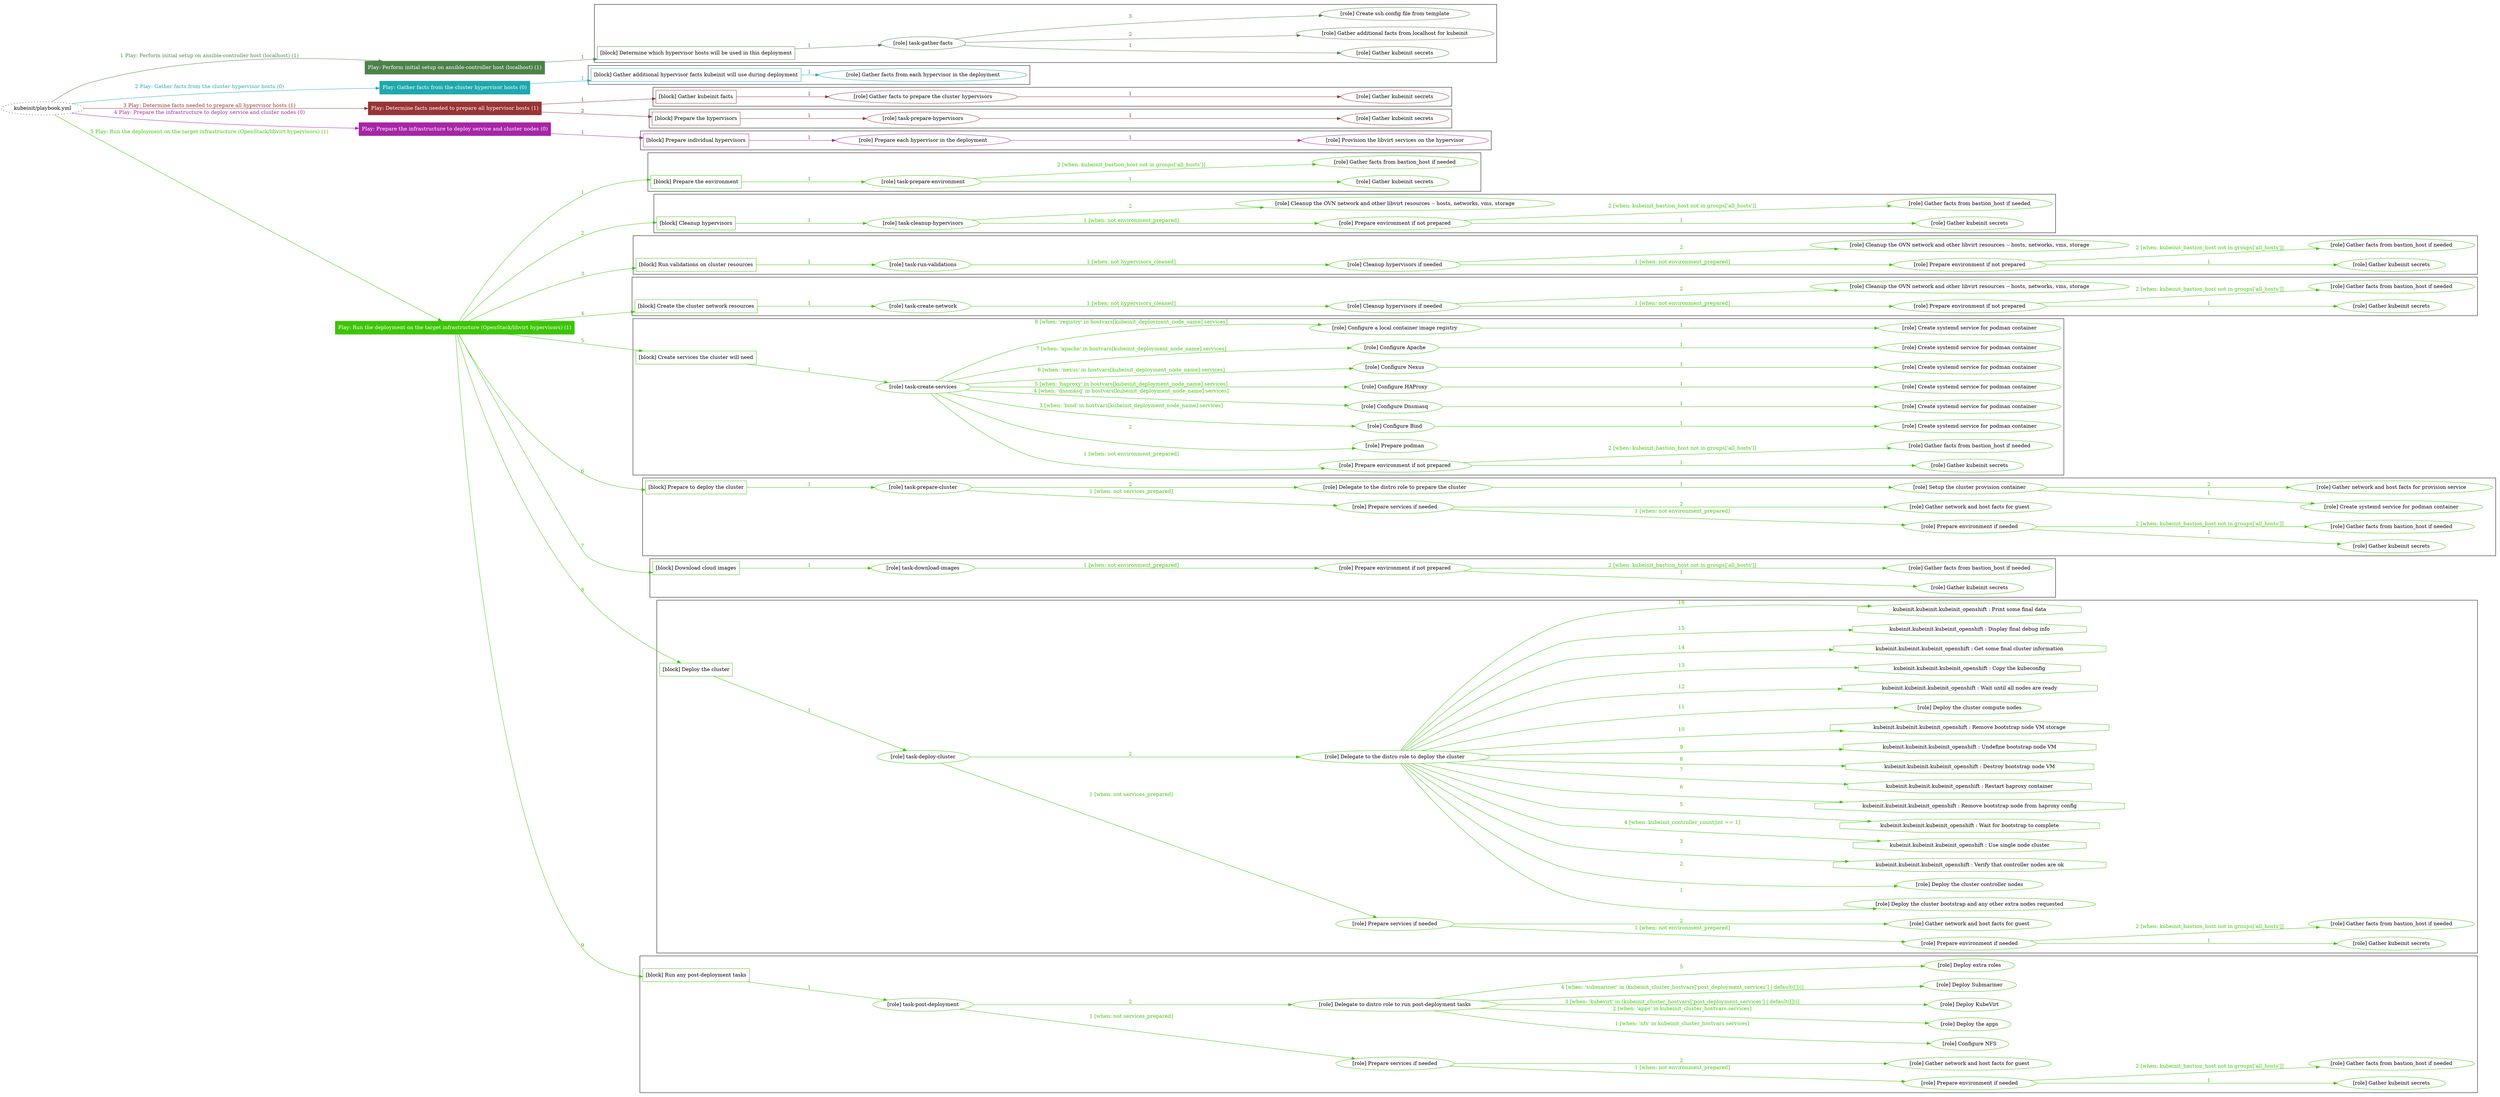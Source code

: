 digraph {
	graph [concentrate=true ordering=in rankdir=LR ratio=fill]
	edge [esep=5 sep=10]
	"kubeinit/playbook.yml" [URL="/home/runner/work/kubeinit/kubeinit/kubeinit/playbook.yml" id=playbook_d41b9215 style=dotted]
	"kubeinit/playbook.yml" -> play_ff776fb8 [label="1 Play: Perform initial setup on ansible-controller host (localhost) (1)" color="#4c8349" fontcolor="#4c8349" id=edge_play_ff776fb8 labeltooltip="1 Play: Perform initial setup on ansible-controller host (localhost) (1)" tooltip="1 Play: Perform initial setup on ansible-controller host (localhost) (1)"]
	subgraph "Play: Perform initial setup on ansible-controller host (localhost) (1)" {
		play_ff776fb8 [label="Play: Perform initial setup on ansible-controller host (localhost) (1)" URL="/home/runner/work/kubeinit/kubeinit/kubeinit/playbook.yml" color="#4c8349" fontcolor="#ffffff" id=play_ff776fb8 shape=box style=filled tooltip=localhost]
		play_ff776fb8 -> block_a5bb4c5a [label=1 color="#4c8349" fontcolor="#4c8349" id=edge_block_a5bb4c5a labeltooltip=1 tooltip=1]
		subgraph cluster_block_a5bb4c5a {
			block_a5bb4c5a [label="[block] Determine which hypervisor hosts will be used in this deployment" URL="/home/runner/work/kubeinit/kubeinit/kubeinit/playbook.yml" color="#4c8349" id=block_a5bb4c5a labeltooltip="Determine which hypervisor hosts will be used in this deployment" shape=box tooltip="Determine which hypervisor hosts will be used in this deployment"]
			block_a5bb4c5a -> role_2ca6c129 [label="1 " color="#4c8349" fontcolor="#4c8349" id=edge_role_2ca6c129 labeltooltip="1 " tooltip="1 "]
			subgraph "task-gather-facts" {
				role_2ca6c129 [label="[role] task-gather-facts" URL="/home/runner/work/kubeinit/kubeinit/kubeinit/playbook.yml" color="#4c8349" id=role_2ca6c129 tooltip="task-gather-facts"]
				role_2ca6c129 -> role_967cc15c [label="1 " color="#4c8349" fontcolor="#4c8349" id=edge_role_967cc15c labeltooltip="1 " tooltip="1 "]
				subgraph "Gather kubeinit secrets" {
					role_967cc15c [label="[role] Gather kubeinit secrets" URL="/home/runner/.ansible/collections/ansible_collections/kubeinit/kubeinit/roles/kubeinit_prepare/tasks/build_hypervisors_group.yml" color="#4c8349" id=role_967cc15c tooltip="Gather kubeinit secrets"]
				}
				role_2ca6c129 -> role_dbf51519 [label="2 " color="#4c8349" fontcolor="#4c8349" id=edge_role_dbf51519 labeltooltip="2 " tooltip="2 "]
				subgraph "Gather additional facts from localhost for kubeinit" {
					role_dbf51519 [label="[role] Gather additional facts from localhost for kubeinit" URL="/home/runner/.ansible/collections/ansible_collections/kubeinit/kubeinit/roles/kubeinit_prepare/tasks/build_hypervisors_group.yml" color="#4c8349" id=role_dbf51519 tooltip="Gather additional facts from localhost for kubeinit"]
				}
				role_2ca6c129 -> role_b4e5b4bf [label="3 " color="#4c8349" fontcolor="#4c8349" id=edge_role_b4e5b4bf labeltooltip="3 " tooltip="3 "]
				subgraph "Create ssh config file from template" {
					role_b4e5b4bf [label="[role] Create ssh config file from template" URL="/home/runner/.ansible/collections/ansible_collections/kubeinit/kubeinit/roles/kubeinit_prepare/tasks/build_hypervisors_group.yml" color="#4c8349" id=role_b4e5b4bf tooltip="Create ssh config file from template"]
				}
			}
		}
	}
	"kubeinit/playbook.yml" -> play_2dba291b [label="2 Play: Gather facts from the cluster hypervisor hosts (0)" color="#1ea9ae" fontcolor="#1ea9ae" id=edge_play_2dba291b labeltooltip="2 Play: Gather facts from the cluster hypervisor hosts (0)" tooltip="2 Play: Gather facts from the cluster hypervisor hosts (0)"]
	subgraph "Play: Gather facts from the cluster hypervisor hosts (0)" {
		play_2dba291b [label="Play: Gather facts from the cluster hypervisor hosts (0)" URL="/home/runner/work/kubeinit/kubeinit/kubeinit/playbook.yml" color="#1ea9ae" fontcolor="#ffffff" id=play_2dba291b shape=box style=filled tooltip="Play: Gather facts from the cluster hypervisor hosts (0)"]
		play_2dba291b -> block_2451216f [label=1 color="#1ea9ae" fontcolor="#1ea9ae" id=edge_block_2451216f labeltooltip=1 tooltip=1]
		subgraph cluster_block_2451216f {
			block_2451216f [label="[block] Gather additional hypervisor facts kubeinit will use during deployment" URL="/home/runner/work/kubeinit/kubeinit/kubeinit/playbook.yml" color="#1ea9ae" id=block_2451216f labeltooltip="Gather additional hypervisor facts kubeinit will use during deployment" shape=box tooltip="Gather additional hypervisor facts kubeinit will use during deployment"]
			block_2451216f -> role_7a369090 [label="1 " color="#1ea9ae" fontcolor="#1ea9ae" id=edge_role_7a369090 labeltooltip="1 " tooltip="1 "]
			subgraph "Gather facts from each hypervisor in the deployment" {
				role_7a369090 [label="[role] Gather facts from each hypervisor in the deployment" URL="/home/runner/work/kubeinit/kubeinit/kubeinit/playbook.yml" color="#1ea9ae" id=role_7a369090 tooltip="Gather facts from each hypervisor in the deployment"]
			}
		}
	}
	"kubeinit/playbook.yml" -> play_222edf38 [label="3 Play: Determine facts needed to prepare all hypervisor hosts (1)" color="#983436" fontcolor="#983436" id=edge_play_222edf38 labeltooltip="3 Play: Determine facts needed to prepare all hypervisor hosts (1)" tooltip="3 Play: Determine facts needed to prepare all hypervisor hosts (1)"]
	subgraph "Play: Determine facts needed to prepare all hypervisor hosts (1)" {
		play_222edf38 [label="Play: Determine facts needed to prepare all hypervisor hosts (1)" URL="/home/runner/work/kubeinit/kubeinit/kubeinit/playbook.yml" color="#983436" fontcolor="#ffffff" id=play_222edf38 shape=box style=filled tooltip=localhost]
		play_222edf38 -> block_8435e034 [label=1 color="#983436" fontcolor="#983436" id=edge_block_8435e034 labeltooltip=1 tooltip=1]
		subgraph cluster_block_8435e034 {
			block_8435e034 [label="[block] Gather kubeinit facts" URL="/home/runner/work/kubeinit/kubeinit/kubeinit/playbook.yml" color="#983436" id=block_8435e034 labeltooltip="Gather kubeinit facts" shape=box tooltip="Gather kubeinit facts"]
			block_8435e034 -> role_db23ae9e [label="1 " color="#983436" fontcolor="#983436" id=edge_role_db23ae9e labeltooltip="1 " tooltip="1 "]
			subgraph "Gather facts to prepare the cluster hypervisors" {
				role_db23ae9e [label="[role] Gather facts to prepare the cluster hypervisors" URL="/home/runner/work/kubeinit/kubeinit/kubeinit/playbook.yml" color="#983436" id=role_db23ae9e tooltip="Gather facts to prepare the cluster hypervisors"]
				role_db23ae9e -> role_526cc06d [label="1 " color="#983436" fontcolor="#983436" id=edge_role_526cc06d labeltooltip="1 " tooltip="1 "]
				subgraph "Gather kubeinit secrets" {
					role_526cc06d [label="[role] Gather kubeinit secrets" URL="/home/runner/.ansible/collections/ansible_collections/kubeinit/kubeinit/roles/kubeinit_prepare/tasks/gather_kubeinit_facts.yml" color="#983436" id=role_526cc06d tooltip="Gather kubeinit secrets"]
				}
			}
		}
		play_222edf38 -> block_082a890d [label=2 color="#983436" fontcolor="#983436" id=edge_block_082a890d labeltooltip=2 tooltip=2]
		subgraph cluster_block_082a890d {
			block_082a890d [label="[block] Prepare the hypervisors" URL="/home/runner/work/kubeinit/kubeinit/kubeinit/playbook.yml" color="#983436" id=block_082a890d labeltooltip="Prepare the hypervisors" shape=box tooltip="Prepare the hypervisors"]
			block_082a890d -> role_ece294cb [label="1 " color="#983436" fontcolor="#983436" id=edge_role_ece294cb labeltooltip="1 " tooltip="1 "]
			subgraph "task-prepare-hypervisors" {
				role_ece294cb [label="[role] task-prepare-hypervisors" URL="/home/runner/work/kubeinit/kubeinit/kubeinit/playbook.yml" color="#983436" id=role_ece294cb tooltip="task-prepare-hypervisors"]
				role_ece294cb -> role_fc1cf1bb [label="1 " color="#983436" fontcolor="#983436" id=edge_role_fc1cf1bb labeltooltip="1 " tooltip="1 "]
				subgraph "Gather kubeinit secrets" {
					role_fc1cf1bb [label="[role] Gather kubeinit secrets" URL="/home/runner/.ansible/collections/ansible_collections/kubeinit/kubeinit/roles/kubeinit_prepare/tasks/gather_kubeinit_facts.yml" color="#983436" id=role_fc1cf1bb tooltip="Gather kubeinit secrets"]
				}
			}
		}
	}
	"kubeinit/playbook.yml" -> play_ab454274 [label="4 Play: Prepare the infrastructure to deploy service and cluster nodes (0)" color="#a725a7" fontcolor="#a725a7" id=edge_play_ab454274 labeltooltip="4 Play: Prepare the infrastructure to deploy service and cluster nodes (0)" tooltip="4 Play: Prepare the infrastructure to deploy service and cluster nodes (0)"]
	subgraph "Play: Prepare the infrastructure to deploy service and cluster nodes (0)" {
		play_ab454274 [label="Play: Prepare the infrastructure to deploy service and cluster nodes (0)" URL="/home/runner/work/kubeinit/kubeinit/kubeinit/playbook.yml" color="#a725a7" fontcolor="#ffffff" id=play_ab454274 shape=box style=filled tooltip="Play: Prepare the infrastructure to deploy service and cluster nodes (0)"]
		play_ab454274 -> block_eeb359d3 [label=1 color="#a725a7" fontcolor="#a725a7" id=edge_block_eeb359d3 labeltooltip=1 tooltip=1]
		subgraph cluster_block_eeb359d3 {
			block_eeb359d3 [label="[block] Prepare individual hypervisors" URL="/home/runner/work/kubeinit/kubeinit/kubeinit/playbook.yml" color="#a725a7" id=block_eeb359d3 labeltooltip="Prepare individual hypervisors" shape=box tooltip="Prepare individual hypervisors"]
			block_eeb359d3 -> role_b55ca220 [label="1 " color="#a725a7" fontcolor="#a725a7" id=edge_role_b55ca220 labeltooltip="1 " tooltip="1 "]
			subgraph "Prepare each hypervisor in the deployment" {
				role_b55ca220 [label="[role] Prepare each hypervisor in the deployment" URL="/home/runner/work/kubeinit/kubeinit/kubeinit/playbook.yml" color="#a725a7" id=role_b55ca220 tooltip="Prepare each hypervisor in the deployment"]
				role_b55ca220 -> role_5e69b7d2 [label="1 " color="#a725a7" fontcolor="#a725a7" id=edge_role_5e69b7d2 labeltooltip="1 " tooltip="1 "]
				subgraph "Provision the libvirt services on the hypervisor" {
					role_5e69b7d2 [label="[role] Provision the libvirt services on the hypervisor" URL="/home/runner/.ansible/collections/ansible_collections/kubeinit/kubeinit/roles/kubeinit_prepare/tasks/prepare_hypervisor.yml" color="#a725a7" id=role_5e69b7d2 tooltip="Provision the libvirt services on the hypervisor"]
				}
			}
		}
	}
	"kubeinit/playbook.yml" -> play_8296b419 [label="5 Play: Run the deployment on the target infrastructure (OpenStack/libvirt hypervisors) (1)" color="#3cc507" fontcolor="#3cc507" id=edge_play_8296b419 labeltooltip="5 Play: Run the deployment on the target infrastructure (OpenStack/libvirt hypervisors) (1)" tooltip="5 Play: Run the deployment on the target infrastructure (OpenStack/libvirt hypervisors) (1)"]
	subgraph "Play: Run the deployment on the target infrastructure (OpenStack/libvirt hypervisors) (1)" {
		play_8296b419 [label="Play: Run the deployment on the target infrastructure (OpenStack/libvirt hypervisors) (1)" URL="/home/runner/work/kubeinit/kubeinit/kubeinit/playbook.yml" color="#3cc507" fontcolor="#ffffff" id=play_8296b419 shape=box style=filled tooltip=localhost]
		play_8296b419 -> block_47c4635b [label=1 color="#3cc507" fontcolor="#3cc507" id=edge_block_47c4635b labeltooltip=1 tooltip=1]
		subgraph cluster_block_47c4635b {
			block_47c4635b [label="[block] Prepare the environment" URL="/home/runner/work/kubeinit/kubeinit/kubeinit/playbook.yml" color="#3cc507" id=block_47c4635b labeltooltip="Prepare the environment" shape=box tooltip="Prepare the environment"]
			block_47c4635b -> role_c6ed3635 [label="1 " color="#3cc507" fontcolor="#3cc507" id=edge_role_c6ed3635 labeltooltip="1 " tooltip="1 "]
			subgraph "task-prepare-environment" {
				role_c6ed3635 [label="[role] task-prepare-environment" URL="/home/runner/work/kubeinit/kubeinit/kubeinit/playbook.yml" color="#3cc507" id=role_c6ed3635 tooltip="task-prepare-environment"]
				role_c6ed3635 -> role_f4bb2549 [label="1 " color="#3cc507" fontcolor="#3cc507" id=edge_role_f4bb2549 labeltooltip="1 " tooltip="1 "]
				subgraph "Gather kubeinit secrets" {
					role_f4bb2549 [label="[role] Gather kubeinit secrets" URL="/home/runner/.ansible/collections/ansible_collections/kubeinit/kubeinit/roles/kubeinit_prepare/tasks/gather_kubeinit_facts.yml" color="#3cc507" id=role_f4bb2549 tooltip="Gather kubeinit secrets"]
				}
				role_c6ed3635 -> role_d9dd96c0 [label="2 [when: kubeinit_bastion_host not in groups['all_hosts']]" color="#3cc507" fontcolor="#3cc507" id=edge_role_d9dd96c0 labeltooltip="2 [when: kubeinit_bastion_host not in groups['all_hosts']]" tooltip="2 [when: kubeinit_bastion_host not in groups['all_hosts']]"]
				subgraph "Gather facts from bastion_host if needed" {
					role_d9dd96c0 [label="[role] Gather facts from bastion_host if needed" URL="/home/runner/.ansible/collections/ansible_collections/kubeinit/kubeinit/roles/kubeinit_prepare/tasks/main.yml" color="#3cc507" id=role_d9dd96c0 tooltip="Gather facts from bastion_host if needed"]
				}
			}
		}
		play_8296b419 -> block_7483523e [label=2 color="#3cc507" fontcolor="#3cc507" id=edge_block_7483523e labeltooltip=2 tooltip=2]
		subgraph cluster_block_7483523e {
			block_7483523e [label="[block] Cleanup hypervisors" URL="/home/runner/work/kubeinit/kubeinit/kubeinit/playbook.yml" color="#3cc507" id=block_7483523e labeltooltip="Cleanup hypervisors" shape=box tooltip="Cleanup hypervisors"]
			block_7483523e -> role_8c0e8c55 [label="1 " color="#3cc507" fontcolor="#3cc507" id=edge_role_8c0e8c55 labeltooltip="1 " tooltip="1 "]
			subgraph "task-cleanup-hypervisors" {
				role_8c0e8c55 [label="[role] task-cleanup-hypervisors" URL="/home/runner/work/kubeinit/kubeinit/kubeinit/playbook.yml" color="#3cc507" id=role_8c0e8c55 tooltip="task-cleanup-hypervisors"]
				role_8c0e8c55 -> role_0fd330bd [label="1 [when: not environment_prepared]" color="#3cc507" fontcolor="#3cc507" id=edge_role_0fd330bd labeltooltip="1 [when: not environment_prepared]" tooltip="1 [when: not environment_prepared]"]
				subgraph "Prepare environment if not prepared" {
					role_0fd330bd [label="[role] Prepare environment if not prepared" URL="/home/runner/.ansible/collections/ansible_collections/kubeinit/kubeinit/roles/kubeinit_libvirt/tasks/cleanup_hypervisors.yml" color="#3cc507" id=role_0fd330bd tooltip="Prepare environment if not prepared"]
					role_0fd330bd -> role_40a2cd8f [label="1 " color="#3cc507" fontcolor="#3cc507" id=edge_role_40a2cd8f labeltooltip="1 " tooltip="1 "]
					subgraph "Gather kubeinit secrets" {
						role_40a2cd8f [label="[role] Gather kubeinit secrets" URL="/home/runner/.ansible/collections/ansible_collections/kubeinit/kubeinit/roles/kubeinit_prepare/tasks/gather_kubeinit_facts.yml" color="#3cc507" id=role_40a2cd8f tooltip="Gather kubeinit secrets"]
					}
					role_0fd330bd -> role_c102085e [label="2 [when: kubeinit_bastion_host not in groups['all_hosts']]" color="#3cc507" fontcolor="#3cc507" id=edge_role_c102085e labeltooltip="2 [when: kubeinit_bastion_host not in groups['all_hosts']]" tooltip="2 [when: kubeinit_bastion_host not in groups['all_hosts']]"]
					subgraph "Gather facts from bastion_host if needed" {
						role_c102085e [label="[role] Gather facts from bastion_host if needed" URL="/home/runner/.ansible/collections/ansible_collections/kubeinit/kubeinit/roles/kubeinit_prepare/tasks/main.yml" color="#3cc507" id=role_c102085e tooltip="Gather facts from bastion_host if needed"]
					}
				}
				role_8c0e8c55 -> role_b5240401 [label="2 " color="#3cc507" fontcolor="#3cc507" id=edge_role_b5240401 labeltooltip="2 " tooltip="2 "]
				subgraph "Cleanup the OVN network and other libvirt resources -- hosts, networks, vms, storage" {
					role_b5240401 [label="[role] Cleanup the OVN network and other libvirt resources -- hosts, networks, vms, storage" URL="/home/runner/.ansible/collections/ansible_collections/kubeinit/kubeinit/roles/kubeinit_libvirt/tasks/cleanup_hypervisors.yml" color="#3cc507" id=role_b5240401 tooltip="Cleanup the OVN network and other libvirt resources -- hosts, networks, vms, storage"]
				}
			}
		}
		play_8296b419 -> block_09eb6749 [label=3 color="#3cc507" fontcolor="#3cc507" id=edge_block_09eb6749 labeltooltip=3 tooltip=3]
		subgraph cluster_block_09eb6749 {
			block_09eb6749 [label="[block] Run validations on cluster resources" URL="/home/runner/work/kubeinit/kubeinit/kubeinit/playbook.yml" color="#3cc507" id=block_09eb6749 labeltooltip="Run validations on cluster resources" shape=box tooltip="Run validations on cluster resources"]
			block_09eb6749 -> role_2bb2b2c9 [label="1 " color="#3cc507" fontcolor="#3cc507" id=edge_role_2bb2b2c9 labeltooltip="1 " tooltip="1 "]
			subgraph "task-run-validations" {
				role_2bb2b2c9 [label="[role] task-run-validations" URL="/home/runner/work/kubeinit/kubeinit/kubeinit/playbook.yml" color="#3cc507" id=role_2bb2b2c9 tooltip="task-run-validations"]
				role_2bb2b2c9 -> role_d2d5b015 [label="1 [when: not hypervisors_cleaned]" color="#3cc507" fontcolor="#3cc507" id=edge_role_d2d5b015 labeltooltip="1 [when: not hypervisors_cleaned]" tooltip="1 [when: not hypervisors_cleaned]"]
				subgraph "Cleanup hypervisors if needed" {
					role_d2d5b015 [label="[role] Cleanup hypervisors if needed" URL="/home/runner/.ansible/collections/ansible_collections/kubeinit/kubeinit/roles/kubeinit_validations/tasks/main.yml" color="#3cc507" id=role_d2d5b015 tooltip="Cleanup hypervisors if needed"]
					role_d2d5b015 -> role_2ecb5ebf [label="1 [when: not environment_prepared]" color="#3cc507" fontcolor="#3cc507" id=edge_role_2ecb5ebf labeltooltip="1 [when: not environment_prepared]" tooltip="1 [when: not environment_prepared]"]
					subgraph "Prepare environment if not prepared" {
						role_2ecb5ebf [label="[role] Prepare environment if not prepared" URL="/home/runner/.ansible/collections/ansible_collections/kubeinit/kubeinit/roles/kubeinit_libvirt/tasks/cleanup_hypervisors.yml" color="#3cc507" id=role_2ecb5ebf tooltip="Prepare environment if not prepared"]
						role_2ecb5ebf -> role_27bdc432 [label="1 " color="#3cc507" fontcolor="#3cc507" id=edge_role_27bdc432 labeltooltip="1 " tooltip="1 "]
						subgraph "Gather kubeinit secrets" {
							role_27bdc432 [label="[role] Gather kubeinit secrets" URL="/home/runner/.ansible/collections/ansible_collections/kubeinit/kubeinit/roles/kubeinit_prepare/tasks/gather_kubeinit_facts.yml" color="#3cc507" id=role_27bdc432 tooltip="Gather kubeinit secrets"]
						}
						role_2ecb5ebf -> role_b32697ea [label="2 [when: kubeinit_bastion_host not in groups['all_hosts']]" color="#3cc507" fontcolor="#3cc507" id=edge_role_b32697ea labeltooltip="2 [when: kubeinit_bastion_host not in groups['all_hosts']]" tooltip="2 [when: kubeinit_bastion_host not in groups['all_hosts']]"]
						subgraph "Gather facts from bastion_host if needed" {
							role_b32697ea [label="[role] Gather facts from bastion_host if needed" URL="/home/runner/.ansible/collections/ansible_collections/kubeinit/kubeinit/roles/kubeinit_prepare/tasks/main.yml" color="#3cc507" id=role_b32697ea tooltip="Gather facts from bastion_host if needed"]
						}
					}
					role_d2d5b015 -> role_8fed0d0b [label="2 " color="#3cc507" fontcolor="#3cc507" id=edge_role_8fed0d0b labeltooltip="2 " tooltip="2 "]
					subgraph "Cleanup the OVN network and other libvirt resources -- hosts, networks, vms, storage" {
						role_8fed0d0b [label="[role] Cleanup the OVN network and other libvirt resources -- hosts, networks, vms, storage" URL="/home/runner/.ansible/collections/ansible_collections/kubeinit/kubeinit/roles/kubeinit_libvirt/tasks/cleanup_hypervisors.yml" color="#3cc507" id=role_8fed0d0b tooltip="Cleanup the OVN network and other libvirt resources -- hosts, networks, vms, storage"]
					}
				}
			}
		}
		play_8296b419 -> block_dce3cfe1 [label=4 color="#3cc507" fontcolor="#3cc507" id=edge_block_dce3cfe1 labeltooltip=4 tooltip=4]
		subgraph cluster_block_dce3cfe1 {
			block_dce3cfe1 [label="[block] Create the cluster network resources" URL="/home/runner/work/kubeinit/kubeinit/kubeinit/playbook.yml" color="#3cc507" id=block_dce3cfe1 labeltooltip="Create the cluster network resources" shape=box tooltip="Create the cluster network resources"]
			block_dce3cfe1 -> role_7106994d [label="1 " color="#3cc507" fontcolor="#3cc507" id=edge_role_7106994d labeltooltip="1 " tooltip="1 "]
			subgraph "task-create-network" {
				role_7106994d [label="[role] task-create-network" URL="/home/runner/work/kubeinit/kubeinit/kubeinit/playbook.yml" color="#3cc507" id=role_7106994d tooltip="task-create-network"]
				role_7106994d -> role_22d1b910 [label="1 [when: not hypervisors_cleaned]" color="#3cc507" fontcolor="#3cc507" id=edge_role_22d1b910 labeltooltip="1 [when: not hypervisors_cleaned]" tooltip="1 [when: not hypervisors_cleaned]"]
				subgraph "Cleanup hypervisors if needed" {
					role_22d1b910 [label="[role] Cleanup hypervisors if needed" URL="/home/runner/.ansible/collections/ansible_collections/kubeinit/kubeinit/roles/kubeinit_libvirt/tasks/create_network.yml" color="#3cc507" id=role_22d1b910 tooltip="Cleanup hypervisors if needed"]
					role_22d1b910 -> role_da1aa6c6 [label="1 [when: not environment_prepared]" color="#3cc507" fontcolor="#3cc507" id=edge_role_da1aa6c6 labeltooltip="1 [when: not environment_prepared]" tooltip="1 [when: not environment_prepared]"]
					subgraph "Prepare environment if not prepared" {
						role_da1aa6c6 [label="[role] Prepare environment if not prepared" URL="/home/runner/.ansible/collections/ansible_collections/kubeinit/kubeinit/roles/kubeinit_libvirt/tasks/cleanup_hypervisors.yml" color="#3cc507" id=role_da1aa6c6 tooltip="Prepare environment if not prepared"]
						role_da1aa6c6 -> role_75a2e2da [label="1 " color="#3cc507" fontcolor="#3cc507" id=edge_role_75a2e2da labeltooltip="1 " tooltip="1 "]
						subgraph "Gather kubeinit secrets" {
							role_75a2e2da [label="[role] Gather kubeinit secrets" URL="/home/runner/.ansible/collections/ansible_collections/kubeinit/kubeinit/roles/kubeinit_prepare/tasks/gather_kubeinit_facts.yml" color="#3cc507" id=role_75a2e2da tooltip="Gather kubeinit secrets"]
						}
						role_da1aa6c6 -> role_125d0179 [label="2 [when: kubeinit_bastion_host not in groups['all_hosts']]" color="#3cc507" fontcolor="#3cc507" id=edge_role_125d0179 labeltooltip="2 [when: kubeinit_bastion_host not in groups['all_hosts']]" tooltip="2 [when: kubeinit_bastion_host not in groups['all_hosts']]"]
						subgraph "Gather facts from bastion_host if needed" {
							role_125d0179 [label="[role] Gather facts from bastion_host if needed" URL="/home/runner/.ansible/collections/ansible_collections/kubeinit/kubeinit/roles/kubeinit_prepare/tasks/main.yml" color="#3cc507" id=role_125d0179 tooltip="Gather facts from bastion_host if needed"]
						}
					}
					role_22d1b910 -> role_16dd1c9f [label="2 " color="#3cc507" fontcolor="#3cc507" id=edge_role_16dd1c9f labeltooltip="2 " tooltip="2 "]
					subgraph "Cleanup the OVN network and other libvirt resources -- hosts, networks, vms, storage" {
						role_16dd1c9f [label="[role] Cleanup the OVN network and other libvirt resources -- hosts, networks, vms, storage" URL="/home/runner/.ansible/collections/ansible_collections/kubeinit/kubeinit/roles/kubeinit_libvirt/tasks/cleanup_hypervisors.yml" color="#3cc507" id=role_16dd1c9f tooltip="Cleanup the OVN network and other libvirt resources -- hosts, networks, vms, storage"]
					}
				}
			}
		}
		play_8296b419 -> block_f54cc02d [label=5 color="#3cc507" fontcolor="#3cc507" id=edge_block_f54cc02d labeltooltip=5 tooltip=5]
		subgraph cluster_block_f54cc02d {
			block_f54cc02d [label="[block] Create services the cluster will need" URL="/home/runner/work/kubeinit/kubeinit/kubeinit/playbook.yml" color="#3cc507" id=block_f54cc02d labeltooltip="Create services the cluster will need" shape=box tooltip="Create services the cluster will need"]
			block_f54cc02d -> role_fa207dc9 [label="1 " color="#3cc507" fontcolor="#3cc507" id=edge_role_fa207dc9 labeltooltip="1 " tooltip="1 "]
			subgraph "task-create-services" {
				role_fa207dc9 [label="[role] task-create-services" URL="/home/runner/work/kubeinit/kubeinit/kubeinit/playbook.yml" color="#3cc507" id=role_fa207dc9 tooltip="task-create-services"]
				role_fa207dc9 -> role_b1e0ddc3 [label="1 [when: not environment_prepared]" color="#3cc507" fontcolor="#3cc507" id=edge_role_b1e0ddc3 labeltooltip="1 [when: not environment_prepared]" tooltip="1 [when: not environment_prepared]"]
				subgraph "Prepare environment if not prepared" {
					role_b1e0ddc3 [label="[role] Prepare environment if not prepared" URL="/home/runner/.ansible/collections/ansible_collections/kubeinit/kubeinit/roles/kubeinit_services/tasks/main.yml" color="#3cc507" id=role_b1e0ddc3 tooltip="Prepare environment if not prepared"]
					role_b1e0ddc3 -> role_262ca8d0 [label="1 " color="#3cc507" fontcolor="#3cc507" id=edge_role_262ca8d0 labeltooltip="1 " tooltip="1 "]
					subgraph "Gather kubeinit secrets" {
						role_262ca8d0 [label="[role] Gather kubeinit secrets" URL="/home/runner/.ansible/collections/ansible_collections/kubeinit/kubeinit/roles/kubeinit_prepare/tasks/gather_kubeinit_facts.yml" color="#3cc507" id=role_262ca8d0 tooltip="Gather kubeinit secrets"]
					}
					role_b1e0ddc3 -> role_0978818b [label="2 [when: kubeinit_bastion_host not in groups['all_hosts']]" color="#3cc507" fontcolor="#3cc507" id=edge_role_0978818b labeltooltip="2 [when: kubeinit_bastion_host not in groups['all_hosts']]" tooltip="2 [when: kubeinit_bastion_host not in groups['all_hosts']]"]
					subgraph "Gather facts from bastion_host if needed" {
						role_0978818b [label="[role] Gather facts from bastion_host if needed" URL="/home/runner/.ansible/collections/ansible_collections/kubeinit/kubeinit/roles/kubeinit_prepare/tasks/main.yml" color="#3cc507" id=role_0978818b tooltip="Gather facts from bastion_host if needed"]
					}
				}
				role_fa207dc9 -> role_7479a98c [label="2 " color="#3cc507" fontcolor="#3cc507" id=edge_role_7479a98c labeltooltip="2 " tooltip="2 "]
				subgraph "Prepare podman" {
					role_7479a98c [label="[role] Prepare podman" URL="/home/runner/.ansible/collections/ansible_collections/kubeinit/kubeinit/roles/kubeinit_services/tasks/00_create_service_pod.yml" color="#3cc507" id=role_7479a98c tooltip="Prepare podman"]
				}
				role_fa207dc9 -> role_db2a5cda [label="3 [when: 'bind' in hostvars[kubeinit_deployment_node_name].services]" color="#3cc507" fontcolor="#3cc507" id=edge_role_db2a5cda labeltooltip="3 [when: 'bind' in hostvars[kubeinit_deployment_node_name].services]" tooltip="3 [when: 'bind' in hostvars[kubeinit_deployment_node_name].services]"]
				subgraph "Configure Bind" {
					role_db2a5cda [label="[role] Configure Bind" URL="/home/runner/.ansible/collections/ansible_collections/kubeinit/kubeinit/roles/kubeinit_services/tasks/start_services_containers.yml" color="#3cc507" id=role_db2a5cda tooltip="Configure Bind"]
					role_db2a5cda -> role_020496bc [label="1 " color="#3cc507" fontcolor="#3cc507" id=edge_role_020496bc labeltooltip="1 " tooltip="1 "]
					subgraph "Create systemd service for podman container" {
						role_020496bc [label="[role] Create systemd service for podman container" URL="/home/runner/.ansible/collections/ansible_collections/kubeinit/kubeinit/roles/kubeinit_bind/tasks/main.yml" color="#3cc507" id=role_020496bc tooltip="Create systemd service for podman container"]
					}
				}
				role_fa207dc9 -> role_628d0c0f [label="4 [when: 'dnsmasq' in hostvars[kubeinit_deployment_node_name].services]" color="#3cc507" fontcolor="#3cc507" id=edge_role_628d0c0f labeltooltip="4 [when: 'dnsmasq' in hostvars[kubeinit_deployment_node_name].services]" tooltip="4 [when: 'dnsmasq' in hostvars[kubeinit_deployment_node_name].services]"]
				subgraph "Configure Dnsmasq" {
					role_628d0c0f [label="[role] Configure Dnsmasq" URL="/home/runner/.ansible/collections/ansible_collections/kubeinit/kubeinit/roles/kubeinit_services/tasks/start_services_containers.yml" color="#3cc507" id=role_628d0c0f tooltip="Configure Dnsmasq"]
					role_628d0c0f -> role_3d0e555f [label="1 " color="#3cc507" fontcolor="#3cc507" id=edge_role_3d0e555f labeltooltip="1 " tooltip="1 "]
					subgraph "Create systemd service for podman container" {
						role_3d0e555f [label="[role] Create systemd service for podman container" URL="/home/runner/.ansible/collections/ansible_collections/kubeinit/kubeinit/roles/kubeinit_dnsmasq/tasks/main.yml" color="#3cc507" id=role_3d0e555f tooltip="Create systemd service for podman container"]
					}
				}
				role_fa207dc9 -> role_a1dac2cb [label="5 [when: 'haproxy' in hostvars[kubeinit_deployment_node_name].services]" color="#3cc507" fontcolor="#3cc507" id=edge_role_a1dac2cb labeltooltip="5 [when: 'haproxy' in hostvars[kubeinit_deployment_node_name].services]" tooltip="5 [when: 'haproxy' in hostvars[kubeinit_deployment_node_name].services]"]
				subgraph "Configure HAProxy" {
					role_a1dac2cb [label="[role] Configure HAProxy" URL="/home/runner/.ansible/collections/ansible_collections/kubeinit/kubeinit/roles/kubeinit_services/tasks/start_services_containers.yml" color="#3cc507" id=role_a1dac2cb tooltip="Configure HAProxy"]
					role_a1dac2cb -> role_27be1afc [label="1 " color="#3cc507" fontcolor="#3cc507" id=edge_role_27be1afc labeltooltip="1 " tooltip="1 "]
					subgraph "Create systemd service for podman container" {
						role_27be1afc [label="[role] Create systemd service for podman container" URL="/home/runner/.ansible/collections/ansible_collections/kubeinit/kubeinit/roles/kubeinit_haproxy/tasks/main.yml" color="#3cc507" id=role_27be1afc tooltip="Create systemd service for podman container"]
					}
				}
				role_fa207dc9 -> role_0bac67dd [label="6 [when: 'nexus' in hostvars[kubeinit_deployment_node_name].services]" color="#3cc507" fontcolor="#3cc507" id=edge_role_0bac67dd labeltooltip="6 [when: 'nexus' in hostvars[kubeinit_deployment_node_name].services]" tooltip="6 [when: 'nexus' in hostvars[kubeinit_deployment_node_name].services]"]
				subgraph "Configure Nexus" {
					role_0bac67dd [label="[role] Configure Nexus" URL="/home/runner/.ansible/collections/ansible_collections/kubeinit/kubeinit/roles/kubeinit_services/tasks/start_services_containers.yml" color="#3cc507" id=role_0bac67dd tooltip="Configure Nexus"]
					role_0bac67dd -> role_575cb526 [label="1 " color="#3cc507" fontcolor="#3cc507" id=edge_role_575cb526 labeltooltip="1 " tooltip="1 "]
					subgraph "Create systemd service for podman container" {
						role_575cb526 [label="[role] Create systemd service for podman container" URL="/home/runner/.ansible/collections/ansible_collections/kubeinit/kubeinit/roles/kubeinit_nexus/tasks/main.yml" color="#3cc507" id=role_575cb526 tooltip="Create systemd service for podman container"]
					}
				}
				role_fa207dc9 -> role_e7345e4c [label="7 [when: 'apache' in hostvars[kubeinit_deployment_node_name].services]" color="#3cc507" fontcolor="#3cc507" id=edge_role_e7345e4c labeltooltip="7 [when: 'apache' in hostvars[kubeinit_deployment_node_name].services]" tooltip="7 [when: 'apache' in hostvars[kubeinit_deployment_node_name].services]"]
				subgraph "Configure Apache" {
					role_e7345e4c [label="[role] Configure Apache" URL="/home/runner/.ansible/collections/ansible_collections/kubeinit/kubeinit/roles/kubeinit_services/tasks/start_services_containers.yml" color="#3cc507" id=role_e7345e4c tooltip="Configure Apache"]
					role_e7345e4c -> role_4f9c39f7 [label="1 " color="#3cc507" fontcolor="#3cc507" id=edge_role_4f9c39f7 labeltooltip="1 " tooltip="1 "]
					subgraph "Create systemd service for podman container" {
						role_4f9c39f7 [label="[role] Create systemd service for podman container" URL="/home/runner/.ansible/collections/ansible_collections/kubeinit/kubeinit/roles/kubeinit_apache/tasks/main.yml" color="#3cc507" id=role_4f9c39f7 tooltip="Create systemd service for podman container"]
					}
				}
				role_fa207dc9 -> role_7a205611 [label="8 [when: 'registry' in hostvars[kubeinit_deployment_node_name].services]" color="#3cc507" fontcolor="#3cc507" id=edge_role_7a205611 labeltooltip="8 [when: 'registry' in hostvars[kubeinit_deployment_node_name].services]" tooltip="8 [when: 'registry' in hostvars[kubeinit_deployment_node_name].services]"]
				subgraph "Configure a local container image registry" {
					role_7a205611 [label="[role] Configure a local container image registry" URL="/home/runner/.ansible/collections/ansible_collections/kubeinit/kubeinit/roles/kubeinit_services/tasks/start_services_containers.yml" color="#3cc507" id=role_7a205611 tooltip="Configure a local container image registry"]
					role_7a205611 -> role_1ea62975 [label="1 " color="#3cc507" fontcolor="#3cc507" id=edge_role_1ea62975 labeltooltip="1 " tooltip="1 "]
					subgraph "Create systemd service for podman container" {
						role_1ea62975 [label="[role] Create systemd service for podman container" URL="/home/runner/.ansible/collections/ansible_collections/kubeinit/kubeinit/roles/kubeinit_registry/tasks/main.yml" color="#3cc507" id=role_1ea62975 tooltip="Create systemd service for podman container"]
					}
				}
			}
		}
		play_8296b419 -> block_b45ff597 [label=6 color="#3cc507" fontcolor="#3cc507" id=edge_block_b45ff597 labeltooltip=6 tooltip=6]
		subgraph cluster_block_b45ff597 {
			block_b45ff597 [label="[block] Prepare to deploy the cluster" URL="/home/runner/work/kubeinit/kubeinit/kubeinit/playbook.yml" color="#3cc507" id=block_b45ff597 labeltooltip="Prepare to deploy the cluster" shape=box tooltip="Prepare to deploy the cluster"]
			block_b45ff597 -> role_1cda6a15 [label="1 " color="#3cc507" fontcolor="#3cc507" id=edge_role_1cda6a15 labeltooltip="1 " tooltip="1 "]
			subgraph "task-prepare-cluster" {
				role_1cda6a15 [label="[role] task-prepare-cluster" URL="/home/runner/work/kubeinit/kubeinit/kubeinit/playbook.yml" color="#3cc507" id=role_1cda6a15 tooltip="task-prepare-cluster"]
				role_1cda6a15 -> role_8790cfc0 [label="1 [when: not services_prepared]" color="#3cc507" fontcolor="#3cc507" id=edge_role_8790cfc0 labeltooltip="1 [when: not services_prepared]" tooltip="1 [when: not services_prepared]"]
				subgraph "Prepare services if needed" {
					role_8790cfc0 [label="[role] Prepare services if needed" URL="/home/runner/.ansible/collections/ansible_collections/kubeinit/kubeinit/roles/kubeinit_prepare/tasks/prepare_cluster.yml" color="#3cc507" id=role_8790cfc0 tooltip="Prepare services if needed"]
					role_8790cfc0 -> role_ce4e7868 [label="1 [when: not environment_prepared]" color="#3cc507" fontcolor="#3cc507" id=edge_role_ce4e7868 labeltooltip="1 [when: not environment_prepared]" tooltip="1 [when: not environment_prepared]"]
					subgraph "Prepare environment if needed" {
						role_ce4e7868 [label="[role] Prepare environment if needed" URL="/home/runner/.ansible/collections/ansible_collections/kubeinit/kubeinit/roles/kubeinit_services/tasks/prepare_services.yml" color="#3cc507" id=role_ce4e7868 tooltip="Prepare environment if needed"]
						role_ce4e7868 -> role_be545b73 [label="1 " color="#3cc507" fontcolor="#3cc507" id=edge_role_be545b73 labeltooltip="1 " tooltip="1 "]
						subgraph "Gather kubeinit secrets" {
							role_be545b73 [label="[role] Gather kubeinit secrets" URL="/home/runner/.ansible/collections/ansible_collections/kubeinit/kubeinit/roles/kubeinit_prepare/tasks/gather_kubeinit_facts.yml" color="#3cc507" id=role_be545b73 tooltip="Gather kubeinit secrets"]
						}
						role_ce4e7868 -> role_d2cd54c4 [label="2 [when: kubeinit_bastion_host not in groups['all_hosts']]" color="#3cc507" fontcolor="#3cc507" id=edge_role_d2cd54c4 labeltooltip="2 [when: kubeinit_bastion_host not in groups['all_hosts']]" tooltip="2 [when: kubeinit_bastion_host not in groups['all_hosts']]"]
						subgraph "Gather facts from bastion_host if needed" {
							role_d2cd54c4 [label="[role] Gather facts from bastion_host if needed" URL="/home/runner/.ansible/collections/ansible_collections/kubeinit/kubeinit/roles/kubeinit_prepare/tasks/main.yml" color="#3cc507" id=role_d2cd54c4 tooltip="Gather facts from bastion_host if needed"]
						}
					}
					role_8790cfc0 -> role_b537ed25 [label="2 " color="#3cc507" fontcolor="#3cc507" id=edge_role_b537ed25 labeltooltip="2 " tooltip="2 "]
					subgraph "Gather network and host facts for guest" {
						role_b537ed25 [label="[role] Gather network and host facts for guest" URL="/home/runner/.ansible/collections/ansible_collections/kubeinit/kubeinit/roles/kubeinit_services/tasks/prepare_services.yml" color="#3cc507" id=role_b537ed25 tooltip="Gather network and host facts for guest"]
					}
				}
				role_1cda6a15 -> role_0d51a868 [label="2 " color="#3cc507" fontcolor="#3cc507" id=edge_role_0d51a868 labeltooltip="2 " tooltip="2 "]
				subgraph "Delegate to the distro role to prepare the cluster" {
					role_0d51a868 [label="[role] Delegate to the distro role to prepare the cluster" URL="/home/runner/.ansible/collections/ansible_collections/kubeinit/kubeinit/roles/kubeinit_prepare/tasks/prepare_cluster.yml" color="#3cc507" id=role_0d51a868 tooltip="Delegate to the distro role to prepare the cluster"]
					role_0d51a868 -> role_2ab01953 [label="1 " color="#3cc507" fontcolor="#3cc507" id=edge_role_2ab01953 labeltooltip="1 " tooltip="1 "]
					subgraph "Setup the cluster provision container" {
						role_2ab01953 [label="[role] Setup the cluster provision container" URL="/home/runner/.ansible/collections/ansible_collections/kubeinit/kubeinit/roles/kubeinit_openshift/tasks/prepare_cluster.yml" color="#3cc507" id=role_2ab01953 tooltip="Setup the cluster provision container"]
						role_2ab01953 -> role_98451fa6 [label="1 " color="#3cc507" fontcolor="#3cc507" id=edge_role_98451fa6 labeltooltip="1 " tooltip="1 "]
						subgraph "Create systemd service for podman container" {
							role_98451fa6 [label="[role] Create systemd service for podman container" URL="/home/runner/.ansible/collections/ansible_collections/kubeinit/kubeinit/roles/kubeinit_services/tasks/create_provision_container.yml" color="#3cc507" id=role_98451fa6 tooltip="Create systemd service for podman container"]
						}
						role_2ab01953 -> role_24bdf137 [label="2 " color="#3cc507" fontcolor="#3cc507" id=edge_role_24bdf137 labeltooltip="2 " tooltip="2 "]
						subgraph "Gather network and host facts for provision service" {
							role_24bdf137 [label="[role] Gather network and host facts for provision service" URL="/home/runner/.ansible/collections/ansible_collections/kubeinit/kubeinit/roles/kubeinit_services/tasks/create_provision_container.yml" color="#3cc507" id=role_24bdf137 tooltip="Gather network and host facts for provision service"]
						}
					}
				}
			}
		}
		play_8296b419 -> block_4cebe34f [label=7 color="#3cc507" fontcolor="#3cc507" id=edge_block_4cebe34f labeltooltip=7 tooltip=7]
		subgraph cluster_block_4cebe34f {
			block_4cebe34f [label="[block] Download cloud images" URL="/home/runner/work/kubeinit/kubeinit/kubeinit/playbook.yml" color="#3cc507" id=block_4cebe34f labeltooltip="Download cloud images" shape=box tooltip="Download cloud images"]
			block_4cebe34f -> role_6dcc40d5 [label="1 " color="#3cc507" fontcolor="#3cc507" id=edge_role_6dcc40d5 labeltooltip="1 " tooltip="1 "]
			subgraph "task-download-images" {
				role_6dcc40d5 [label="[role] task-download-images" URL="/home/runner/work/kubeinit/kubeinit/kubeinit/playbook.yml" color="#3cc507" id=role_6dcc40d5 tooltip="task-download-images"]
				role_6dcc40d5 -> role_324f0084 [label="1 [when: not environment_prepared]" color="#3cc507" fontcolor="#3cc507" id=edge_role_324f0084 labeltooltip="1 [when: not environment_prepared]" tooltip="1 [when: not environment_prepared]"]
				subgraph "Prepare environment if not prepared" {
					role_324f0084 [label="[role] Prepare environment if not prepared" URL="/home/runner/.ansible/collections/ansible_collections/kubeinit/kubeinit/roles/kubeinit_libvirt/tasks/download_cloud_images.yml" color="#3cc507" id=role_324f0084 tooltip="Prepare environment if not prepared"]
					role_324f0084 -> role_6badf244 [label="1 " color="#3cc507" fontcolor="#3cc507" id=edge_role_6badf244 labeltooltip="1 " tooltip="1 "]
					subgraph "Gather kubeinit secrets" {
						role_6badf244 [label="[role] Gather kubeinit secrets" URL="/home/runner/.ansible/collections/ansible_collections/kubeinit/kubeinit/roles/kubeinit_prepare/tasks/gather_kubeinit_facts.yml" color="#3cc507" id=role_6badf244 tooltip="Gather kubeinit secrets"]
					}
					role_324f0084 -> role_9e6dd4c0 [label="2 [when: kubeinit_bastion_host not in groups['all_hosts']]" color="#3cc507" fontcolor="#3cc507" id=edge_role_9e6dd4c0 labeltooltip="2 [when: kubeinit_bastion_host not in groups['all_hosts']]" tooltip="2 [when: kubeinit_bastion_host not in groups['all_hosts']]"]
					subgraph "Gather facts from bastion_host if needed" {
						role_9e6dd4c0 [label="[role] Gather facts from bastion_host if needed" URL="/home/runner/.ansible/collections/ansible_collections/kubeinit/kubeinit/roles/kubeinit_prepare/tasks/main.yml" color="#3cc507" id=role_9e6dd4c0 tooltip="Gather facts from bastion_host if needed"]
					}
				}
			}
		}
		play_8296b419 -> block_3f658afa [label=8 color="#3cc507" fontcolor="#3cc507" id=edge_block_3f658afa labeltooltip=8 tooltip=8]
		subgraph cluster_block_3f658afa {
			block_3f658afa [label="[block] Deploy the cluster" URL="/home/runner/work/kubeinit/kubeinit/kubeinit/playbook.yml" color="#3cc507" id=block_3f658afa labeltooltip="Deploy the cluster" shape=box tooltip="Deploy the cluster"]
			block_3f658afa -> role_02522b48 [label="1 " color="#3cc507" fontcolor="#3cc507" id=edge_role_02522b48 labeltooltip="1 " tooltip="1 "]
			subgraph "task-deploy-cluster" {
				role_02522b48 [label="[role] task-deploy-cluster" URL="/home/runner/work/kubeinit/kubeinit/kubeinit/playbook.yml" color="#3cc507" id=role_02522b48 tooltip="task-deploy-cluster"]
				role_02522b48 -> role_591c0d2a [label="1 [when: not services_prepared]" color="#3cc507" fontcolor="#3cc507" id=edge_role_591c0d2a labeltooltip="1 [when: not services_prepared]" tooltip="1 [when: not services_prepared]"]
				subgraph "Prepare services if needed" {
					role_591c0d2a [label="[role] Prepare services if needed" URL="/home/runner/.ansible/collections/ansible_collections/kubeinit/kubeinit/roles/kubeinit_prepare/tasks/deploy_cluster.yml" color="#3cc507" id=role_591c0d2a tooltip="Prepare services if needed"]
					role_591c0d2a -> role_7d50ca4a [label="1 [when: not environment_prepared]" color="#3cc507" fontcolor="#3cc507" id=edge_role_7d50ca4a labeltooltip="1 [when: not environment_prepared]" tooltip="1 [when: not environment_prepared]"]
					subgraph "Prepare environment if needed" {
						role_7d50ca4a [label="[role] Prepare environment if needed" URL="/home/runner/.ansible/collections/ansible_collections/kubeinit/kubeinit/roles/kubeinit_services/tasks/prepare_services.yml" color="#3cc507" id=role_7d50ca4a tooltip="Prepare environment if needed"]
						role_7d50ca4a -> role_ae47442a [label="1 " color="#3cc507" fontcolor="#3cc507" id=edge_role_ae47442a labeltooltip="1 " tooltip="1 "]
						subgraph "Gather kubeinit secrets" {
							role_ae47442a [label="[role] Gather kubeinit secrets" URL="/home/runner/.ansible/collections/ansible_collections/kubeinit/kubeinit/roles/kubeinit_prepare/tasks/gather_kubeinit_facts.yml" color="#3cc507" id=role_ae47442a tooltip="Gather kubeinit secrets"]
						}
						role_7d50ca4a -> role_ca22cf04 [label="2 [when: kubeinit_bastion_host not in groups['all_hosts']]" color="#3cc507" fontcolor="#3cc507" id=edge_role_ca22cf04 labeltooltip="2 [when: kubeinit_bastion_host not in groups['all_hosts']]" tooltip="2 [when: kubeinit_bastion_host not in groups['all_hosts']]"]
						subgraph "Gather facts from bastion_host if needed" {
							role_ca22cf04 [label="[role] Gather facts from bastion_host if needed" URL="/home/runner/.ansible/collections/ansible_collections/kubeinit/kubeinit/roles/kubeinit_prepare/tasks/main.yml" color="#3cc507" id=role_ca22cf04 tooltip="Gather facts from bastion_host if needed"]
						}
					}
					role_591c0d2a -> role_6794ea4f [label="2 " color="#3cc507" fontcolor="#3cc507" id=edge_role_6794ea4f labeltooltip="2 " tooltip="2 "]
					subgraph "Gather network and host facts for guest" {
						role_6794ea4f [label="[role] Gather network and host facts for guest" URL="/home/runner/.ansible/collections/ansible_collections/kubeinit/kubeinit/roles/kubeinit_services/tasks/prepare_services.yml" color="#3cc507" id=role_6794ea4f tooltip="Gather network and host facts for guest"]
					}
				}
				role_02522b48 -> role_393df604 [label="2 " color="#3cc507" fontcolor="#3cc507" id=edge_role_393df604 labeltooltip="2 " tooltip="2 "]
				subgraph "Delegate to the distro role to deploy the cluster" {
					role_393df604 [label="[role] Delegate to the distro role to deploy the cluster" URL="/home/runner/.ansible/collections/ansible_collections/kubeinit/kubeinit/roles/kubeinit_prepare/tasks/deploy_cluster.yml" color="#3cc507" id=role_393df604 tooltip="Delegate to the distro role to deploy the cluster"]
					role_393df604 -> role_aed36857 [label="1 " color="#3cc507" fontcolor="#3cc507" id=edge_role_aed36857 labeltooltip="1 " tooltip="1 "]
					subgraph "Deploy the cluster bootstrap and any other extra nodes requested" {
						role_aed36857 [label="[role] Deploy the cluster bootstrap and any other extra nodes requested" URL="/home/runner/.ansible/collections/ansible_collections/kubeinit/kubeinit/roles/kubeinit_openshift/tasks/main.yml" color="#3cc507" id=role_aed36857 tooltip="Deploy the cluster bootstrap and any other extra nodes requested"]
					}
					role_393df604 -> role_9fb5e4f2 [label="2 " color="#3cc507" fontcolor="#3cc507" id=edge_role_9fb5e4f2 labeltooltip="2 " tooltip="2 "]
					subgraph "Deploy the cluster controller nodes" {
						role_9fb5e4f2 [label="[role] Deploy the cluster controller nodes" URL="/home/runner/.ansible/collections/ansible_collections/kubeinit/kubeinit/roles/kubeinit_openshift/tasks/main.yml" color="#3cc507" id=role_9fb5e4f2 tooltip="Deploy the cluster controller nodes"]
					}
					task_24c0f660 [label="kubeinit.kubeinit.kubeinit_openshift : Verify that controller nodes are ok" URL="/home/runner/.ansible/collections/ansible_collections/kubeinit/kubeinit/roles/kubeinit_openshift/tasks/main.yml" color="#3cc507" id=task_24c0f660 shape=octagon tooltip="kubeinit.kubeinit.kubeinit_openshift : Verify that controller nodes are ok"]
					role_393df604 -> task_24c0f660 [label="3 " color="#3cc507" fontcolor="#3cc507" id=edge_task_24c0f660 labeltooltip="3 " tooltip="3 "]
					task_7acd6df8 [label="kubeinit.kubeinit.kubeinit_openshift : Use single node cluster" URL="/home/runner/.ansible/collections/ansible_collections/kubeinit/kubeinit/roles/kubeinit_openshift/tasks/main.yml" color="#3cc507" id=task_7acd6df8 shape=octagon tooltip="kubeinit.kubeinit.kubeinit_openshift : Use single node cluster"]
					role_393df604 -> task_7acd6df8 [label="4 [when: kubeinit_controller_count|int == 1]" color="#3cc507" fontcolor="#3cc507" id=edge_task_7acd6df8 labeltooltip="4 [when: kubeinit_controller_count|int == 1]" tooltip="4 [when: kubeinit_controller_count|int == 1]"]
					task_284d3a5e [label="kubeinit.kubeinit.kubeinit_openshift : Wait for bootstrap to complete" URL="/home/runner/.ansible/collections/ansible_collections/kubeinit/kubeinit/roles/kubeinit_openshift/tasks/main.yml" color="#3cc507" id=task_284d3a5e shape=octagon tooltip="kubeinit.kubeinit.kubeinit_openshift : Wait for bootstrap to complete"]
					role_393df604 -> task_284d3a5e [label="5 " color="#3cc507" fontcolor="#3cc507" id=edge_task_284d3a5e labeltooltip="5 " tooltip="5 "]
					task_17907733 [label="kubeinit.kubeinit.kubeinit_openshift : Remove bootstrap node from haproxy config" URL="/home/runner/.ansible/collections/ansible_collections/kubeinit/kubeinit/roles/kubeinit_openshift/tasks/main.yml" color="#3cc507" id=task_17907733 shape=octagon tooltip="kubeinit.kubeinit.kubeinit_openshift : Remove bootstrap node from haproxy config"]
					role_393df604 -> task_17907733 [label="6 " color="#3cc507" fontcolor="#3cc507" id=edge_task_17907733 labeltooltip="6 " tooltip="6 "]
					task_5e1f186d [label="kubeinit.kubeinit.kubeinit_openshift : Restart haproxy container" URL="/home/runner/.ansible/collections/ansible_collections/kubeinit/kubeinit/roles/kubeinit_openshift/tasks/main.yml" color="#3cc507" id=task_5e1f186d shape=octagon tooltip="kubeinit.kubeinit.kubeinit_openshift : Restart haproxy container"]
					role_393df604 -> task_5e1f186d [label="7 " color="#3cc507" fontcolor="#3cc507" id=edge_task_5e1f186d labeltooltip="7 " tooltip="7 "]
					task_a3854f67 [label="kubeinit.kubeinit.kubeinit_openshift : Destroy bootstrap node VM" URL="/home/runner/.ansible/collections/ansible_collections/kubeinit/kubeinit/roles/kubeinit_openshift/tasks/main.yml" color="#3cc507" id=task_a3854f67 shape=octagon tooltip="kubeinit.kubeinit.kubeinit_openshift : Destroy bootstrap node VM"]
					role_393df604 -> task_a3854f67 [label="8 " color="#3cc507" fontcolor="#3cc507" id=edge_task_a3854f67 labeltooltip="8 " tooltip="8 "]
					task_09d49d22 [label="kubeinit.kubeinit.kubeinit_openshift : Undefine bootstrap node VM" URL="/home/runner/.ansible/collections/ansible_collections/kubeinit/kubeinit/roles/kubeinit_openshift/tasks/main.yml" color="#3cc507" id=task_09d49d22 shape=octagon tooltip="kubeinit.kubeinit.kubeinit_openshift : Undefine bootstrap node VM"]
					role_393df604 -> task_09d49d22 [label="9 " color="#3cc507" fontcolor="#3cc507" id=edge_task_09d49d22 labeltooltip="9 " tooltip="9 "]
					task_511fdd6a [label="kubeinit.kubeinit.kubeinit_openshift : Remove bootstrap node VM storage" URL="/home/runner/.ansible/collections/ansible_collections/kubeinit/kubeinit/roles/kubeinit_openshift/tasks/main.yml" color="#3cc507" id=task_511fdd6a shape=octagon tooltip="kubeinit.kubeinit.kubeinit_openshift : Remove bootstrap node VM storage"]
					role_393df604 -> task_511fdd6a [label="10 " color="#3cc507" fontcolor="#3cc507" id=edge_task_511fdd6a labeltooltip="10 " tooltip="10 "]
					role_393df604 -> role_e8b3f013 [label="11 " color="#3cc507" fontcolor="#3cc507" id=edge_role_e8b3f013 labeltooltip="11 " tooltip="11 "]
					subgraph "Deploy the cluster compute nodes" {
						role_e8b3f013 [label="[role] Deploy the cluster compute nodes" URL="/home/runner/.ansible/collections/ansible_collections/kubeinit/kubeinit/roles/kubeinit_openshift/tasks/main.yml" color="#3cc507" id=role_e8b3f013 tooltip="Deploy the cluster compute nodes"]
					}
					task_c14c09b2 [label="kubeinit.kubeinit.kubeinit_openshift : Wait until all nodes are ready" URL="/home/runner/.ansible/collections/ansible_collections/kubeinit/kubeinit/roles/kubeinit_openshift/tasks/main.yml" color="#3cc507" id=task_c14c09b2 shape=octagon tooltip="kubeinit.kubeinit.kubeinit_openshift : Wait until all nodes are ready"]
					role_393df604 -> task_c14c09b2 [label="12 " color="#3cc507" fontcolor="#3cc507" id=edge_task_c14c09b2 labeltooltip="12 " tooltip="12 "]
					task_0e3a57ff [label="kubeinit.kubeinit.kubeinit_openshift : Copy the kubeconfig" URL="/home/runner/.ansible/collections/ansible_collections/kubeinit/kubeinit/roles/kubeinit_openshift/tasks/main.yml" color="#3cc507" id=task_0e3a57ff shape=octagon tooltip="kubeinit.kubeinit.kubeinit_openshift : Copy the kubeconfig"]
					role_393df604 -> task_0e3a57ff [label="13 " color="#3cc507" fontcolor="#3cc507" id=edge_task_0e3a57ff labeltooltip="13 " tooltip="13 "]
					task_d843f8d6 [label="kubeinit.kubeinit.kubeinit_openshift : Get some final cluster information" URL="/home/runner/.ansible/collections/ansible_collections/kubeinit/kubeinit/roles/kubeinit_openshift/tasks/main.yml" color="#3cc507" id=task_d843f8d6 shape=octagon tooltip="kubeinit.kubeinit.kubeinit_openshift : Get some final cluster information"]
					role_393df604 -> task_d843f8d6 [label="14 " color="#3cc507" fontcolor="#3cc507" id=edge_task_d843f8d6 labeltooltip="14 " tooltip="14 "]
					task_f31841e9 [label="kubeinit.kubeinit.kubeinit_openshift : Display final debug info" URL="/home/runner/.ansible/collections/ansible_collections/kubeinit/kubeinit/roles/kubeinit_openshift/tasks/main.yml" color="#3cc507" id=task_f31841e9 shape=octagon tooltip="kubeinit.kubeinit.kubeinit_openshift : Display final debug info"]
					role_393df604 -> task_f31841e9 [label="15 " color="#3cc507" fontcolor="#3cc507" id=edge_task_f31841e9 labeltooltip="15 " tooltip="15 "]
					task_2f781dc0 [label="kubeinit.kubeinit.kubeinit_openshift : Print some final data" URL="/home/runner/.ansible/collections/ansible_collections/kubeinit/kubeinit/roles/kubeinit_openshift/tasks/main.yml" color="#3cc507" id=task_2f781dc0 shape=octagon tooltip="kubeinit.kubeinit.kubeinit_openshift : Print some final data"]
					role_393df604 -> task_2f781dc0 [label="16 " color="#3cc507" fontcolor="#3cc507" id=edge_task_2f781dc0 labeltooltip="16 " tooltip="16 "]
				}
			}
		}
		play_8296b419 -> block_461adedf [label=9 color="#3cc507" fontcolor="#3cc507" id=edge_block_461adedf labeltooltip=9 tooltip=9]
		subgraph cluster_block_461adedf {
			block_461adedf [label="[block] Run any post-deployment tasks" URL="/home/runner/work/kubeinit/kubeinit/kubeinit/playbook.yml" color="#3cc507" id=block_461adedf labeltooltip="Run any post-deployment tasks" shape=box tooltip="Run any post-deployment tasks"]
			block_461adedf -> role_f515cf19 [label="1 " color="#3cc507" fontcolor="#3cc507" id=edge_role_f515cf19 labeltooltip="1 " tooltip="1 "]
			subgraph "task-post-deployment" {
				role_f515cf19 [label="[role] task-post-deployment" URL="/home/runner/work/kubeinit/kubeinit/kubeinit/playbook.yml" color="#3cc507" id=role_f515cf19 tooltip="task-post-deployment"]
				role_f515cf19 -> role_45bc9944 [label="1 [when: not services_prepared]" color="#3cc507" fontcolor="#3cc507" id=edge_role_45bc9944 labeltooltip="1 [when: not services_prepared]" tooltip="1 [when: not services_prepared]"]
				subgraph "Prepare services if needed" {
					role_45bc9944 [label="[role] Prepare services if needed" URL="/home/runner/.ansible/collections/ansible_collections/kubeinit/kubeinit/roles/kubeinit_prepare/tasks/post_deployment.yml" color="#3cc507" id=role_45bc9944 tooltip="Prepare services if needed"]
					role_45bc9944 -> role_8441d459 [label="1 [when: not environment_prepared]" color="#3cc507" fontcolor="#3cc507" id=edge_role_8441d459 labeltooltip="1 [when: not environment_prepared]" tooltip="1 [when: not environment_prepared]"]
					subgraph "Prepare environment if needed" {
						role_8441d459 [label="[role] Prepare environment if needed" URL="/home/runner/.ansible/collections/ansible_collections/kubeinit/kubeinit/roles/kubeinit_services/tasks/prepare_services.yml" color="#3cc507" id=role_8441d459 tooltip="Prepare environment if needed"]
						role_8441d459 -> role_41f7df3a [label="1 " color="#3cc507" fontcolor="#3cc507" id=edge_role_41f7df3a labeltooltip="1 " tooltip="1 "]
						subgraph "Gather kubeinit secrets" {
							role_41f7df3a [label="[role] Gather kubeinit secrets" URL="/home/runner/.ansible/collections/ansible_collections/kubeinit/kubeinit/roles/kubeinit_prepare/tasks/gather_kubeinit_facts.yml" color="#3cc507" id=role_41f7df3a tooltip="Gather kubeinit secrets"]
						}
						role_8441d459 -> role_6ae8ef59 [label="2 [when: kubeinit_bastion_host not in groups['all_hosts']]" color="#3cc507" fontcolor="#3cc507" id=edge_role_6ae8ef59 labeltooltip="2 [when: kubeinit_bastion_host not in groups['all_hosts']]" tooltip="2 [when: kubeinit_bastion_host not in groups['all_hosts']]"]
						subgraph "Gather facts from bastion_host if needed" {
							role_6ae8ef59 [label="[role] Gather facts from bastion_host if needed" URL="/home/runner/.ansible/collections/ansible_collections/kubeinit/kubeinit/roles/kubeinit_prepare/tasks/main.yml" color="#3cc507" id=role_6ae8ef59 tooltip="Gather facts from bastion_host if needed"]
						}
					}
					role_45bc9944 -> role_64549fda [label="2 " color="#3cc507" fontcolor="#3cc507" id=edge_role_64549fda labeltooltip="2 " tooltip="2 "]
					subgraph "Gather network and host facts for guest" {
						role_64549fda [label="[role] Gather network and host facts for guest" URL="/home/runner/.ansible/collections/ansible_collections/kubeinit/kubeinit/roles/kubeinit_services/tasks/prepare_services.yml" color="#3cc507" id=role_64549fda tooltip="Gather network and host facts for guest"]
					}
				}
				role_f515cf19 -> role_595e883d [label="2 " color="#3cc507" fontcolor="#3cc507" id=edge_role_595e883d labeltooltip="2 " tooltip="2 "]
				subgraph "Delegate to distro role to run post-deployment tasks" {
					role_595e883d [label="[role] Delegate to distro role to run post-deployment tasks" URL="/home/runner/.ansible/collections/ansible_collections/kubeinit/kubeinit/roles/kubeinit_prepare/tasks/post_deployment.yml" color="#3cc507" id=role_595e883d tooltip="Delegate to distro role to run post-deployment tasks"]
					role_595e883d -> role_f8f923f8 [label="1 [when: 'nfs' in kubeinit_cluster_hostvars.services]" color="#3cc507" fontcolor="#3cc507" id=edge_role_f8f923f8 labeltooltip="1 [when: 'nfs' in kubeinit_cluster_hostvars.services]" tooltip="1 [when: 'nfs' in kubeinit_cluster_hostvars.services]"]
					subgraph "Configure NFS" {
						role_f8f923f8 [label="[role] Configure NFS" URL="/home/runner/.ansible/collections/ansible_collections/kubeinit/kubeinit/roles/kubeinit_openshift/tasks/post_deployment_tasks.yml" color="#3cc507" id=role_f8f923f8 tooltip="Configure NFS"]
					}
					role_595e883d -> role_f59728b9 [label="2 [when: 'apps' in kubeinit_cluster_hostvars.services]" color="#3cc507" fontcolor="#3cc507" id=edge_role_f59728b9 labeltooltip="2 [when: 'apps' in kubeinit_cluster_hostvars.services]" tooltip="2 [when: 'apps' in kubeinit_cluster_hostvars.services]"]
					subgraph "Deploy the apps" {
						role_f59728b9 [label="[role] Deploy the apps" URL="/home/runner/.ansible/collections/ansible_collections/kubeinit/kubeinit/roles/kubeinit_openshift/tasks/post_deployment_tasks.yml" color="#3cc507" id=role_f59728b9 tooltip="Deploy the apps"]
					}
					role_595e883d -> role_38552ed8 [label="3 [when: 'kubevirt' in (kubeinit_cluster_hostvars['post_deployment_services'] | default([]))]" color="#3cc507" fontcolor="#3cc507" id=edge_role_38552ed8 labeltooltip="3 [when: 'kubevirt' in (kubeinit_cluster_hostvars['post_deployment_services'] | default([]))]" tooltip="3 [when: 'kubevirt' in (kubeinit_cluster_hostvars['post_deployment_services'] | default([]))]"]
					subgraph "Deploy KubeVirt" {
						role_38552ed8 [label="[role] Deploy KubeVirt" URL="/home/runner/.ansible/collections/ansible_collections/kubeinit/kubeinit/roles/kubeinit_openshift/tasks/post_deployment_tasks.yml" color="#3cc507" id=role_38552ed8 tooltip="Deploy KubeVirt"]
					}
					role_595e883d -> role_b0fdb8c4 [label="4 [when: 'submariner' in (kubeinit_cluster_hostvars['post_deployment_services'] | default([]))]" color="#3cc507" fontcolor="#3cc507" id=edge_role_b0fdb8c4 labeltooltip="4 [when: 'submariner' in (kubeinit_cluster_hostvars['post_deployment_services'] | default([]))]" tooltip="4 [when: 'submariner' in (kubeinit_cluster_hostvars['post_deployment_services'] | default([]))]"]
					subgraph "Deploy Submariner" {
						role_b0fdb8c4 [label="[role] Deploy Submariner" URL="/home/runner/.ansible/collections/ansible_collections/kubeinit/kubeinit/roles/kubeinit_openshift/tasks/post_deployment_tasks.yml" color="#3cc507" id=role_b0fdb8c4 tooltip="Deploy Submariner"]
					}
					role_595e883d -> role_61614974 [label="5 " color="#3cc507" fontcolor="#3cc507" id=edge_role_61614974 labeltooltip="5 " tooltip="5 "]
					subgraph "Deploy extra roles" {
						role_61614974 [label="[role] Deploy extra roles" URL="/home/runner/.ansible/collections/ansible_collections/kubeinit/kubeinit/roles/kubeinit_openshift/tasks/post_deployment_tasks.yml" color="#3cc507" id=role_61614974 tooltip="Deploy extra roles"]
					}
				}
			}
		}
	}
}
